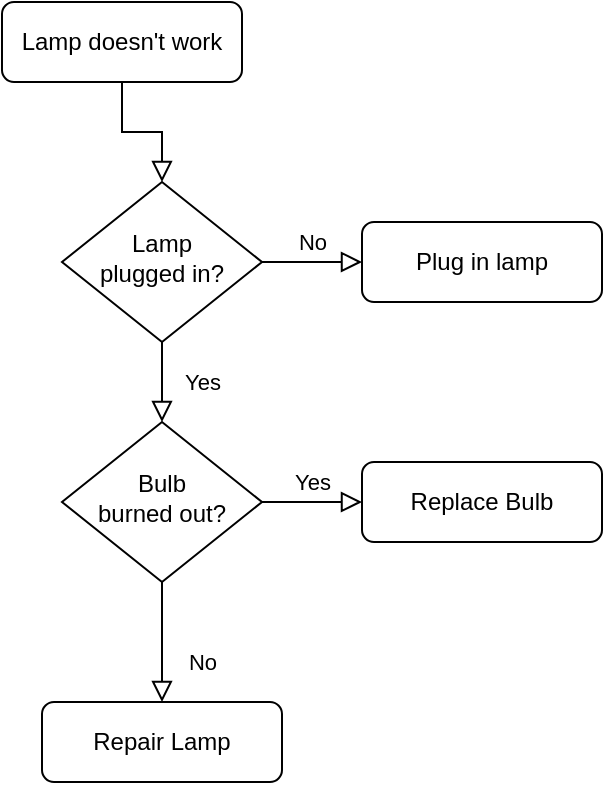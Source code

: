 <mxfile version="14.6.1" type="github" pages="2">
  <diagram id="C5RBs43oDa-KdzZeNtuy" name="Page-1">
    <mxGraphModel dx="1038" dy="548" grid="1" gridSize="10" guides="1" tooltips="1" connect="1" arrows="1" fold="1" page="1" pageScale="1" pageWidth="827" pageHeight="1169" math="0" shadow="0">
      <root>
        <mxCell id="WIyWlLk6GJQsqaUBKTNV-0" />
        <mxCell id="WIyWlLk6GJQsqaUBKTNV-1" parent="WIyWlLk6GJQsqaUBKTNV-0" />
        <mxCell id="WIyWlLk6GJQsqaUBKTNV-2" value="" style="rounded=0;html=1;jettySize=auto;orthogonalLoop=1;fontSize=11;endArrow=block;endFill=0;endSize=8;strokeWidth=1;shadow=0;labelBackgroundColor=none;edgeStyle=orthogonalEdgeStyle;" parent="WIyWlLk6GJQsqaUBKTNV-1" source="WIyWlLk6GJQsqaUBKTNV-3" target="WIyWlLk6GJQsqaUBKTNV-6" edge="1">
          <mxGeometry relative="1" as="geometry" />
        </mxCell>
        <mxCell id="WIyWlLk6GJQsqaUBKTNV-3" value="Lamp doesn&#39;t work" style="rounded=1;whiteSpace=wrap;html=1;fontSize=12;glass=0;strokeWidth=1;shadow=0;" parent="WIyWlLk6GJQsqaUBKTNV-1" vertex="1">
          <mxGeometry x="140" y="80" width="120" height="40" as="geometry" />
        </mxCell>
        <mxCell id="WIyWlLk6GJQsqaUBKTNV-4" value="Yes" style="rounded=0;html=1;jettySize=auto;orthogonalLoop=1;fontSize=11;endArrow=block;endFill=0;endSize=8;strokeWidth=1;shadow=0;labelBackgroundColor=none;edgeStyle=orthogonalEdgeStyle;" parent="WIyWlLk6GJQsqaUBKTNV-1" source="WIyWlLk6GJQsqaUBKTNV-6" target="WIyWlLk6GJQsqaUBKTNV-10" edge="1">
          <mxGeometry y="20" relative="1" as="geometry">
            <mxPoint as="offset" />
          </mxGeometry>
        </mxCell>
        <mxCell id="WIyWlLk6GJQsqaUBKTNV-5" value="No" style="edgeStyle=orthogonalEdgeStyle;rounded=0;html=1;jettySize=auto;orthogonalLoop=1;fontSize=11;endArrow=block;endFill=0;endSize=8;strokeWidth=1;shadow=0;labelBackgroundColor=none;" parent="WIyWlLk6GJQsqaUBKTNV-1" source="WIyWlLk6GJQsqaUBKTNV-6" target="WIyWlLk6GJQsqaUBKTNV-7" edge="1">
          <mxGeometry y="10" relative="1" as="geometry">
            <mxPoint as="offset" />
          </mxGeometry>
        </mxCell>
        <mxCell id="WIyWlLk6GJQsqaUBKTNV-6" value="Lamp&lt;br&gt;plugged in?" style="rhombus;whiteSpace=wrap;html=1;shadow=0;fontFamily=Helvetica;fontSize=12;align=center;strokeWidth=1;spacing=6;spacingTop=-4;" parent="WIyWlLk6GJQsqaUBKTNV-1" vertex="1">
          <mxGeometry x="170" y="170" width="100" height="80" as="geometry" />
        </mxCell>
        <mxCell id="WIyWlLk6GJQsqaUBKTNV-7" value="Plug in lamp" style="rounded=1;whiteSpace=wrap;html=1;fontSize=12;glass=0;strokeWidth=1;shadow=0;" parent="WIyWlLk6GJQsqaUBKTNV-1" vertex="1">
          <mxGeometry x="320" y="190" width="120" height="40" as="geometry" />
        </mxCell>
        <mxCell id="WIyWlLk6GJQsqaUBKTNV-8" value="No" style="rounded=0;html=1;jettySize=auto;orthogonalLoop=1;fontSize=11;endArrow=block;endFill=0;endSize=8;strokeWidth=1;shadow=0;labelBackgroundColor=none;edgeStyle=orthogonalEdgeStyle;" parent="WIyWlLk6GJQsqaUBKTNV-1" source="WIyWlLk6GJQsqaUBKTNV-10" target="WIyWlLk6GJQsqaUBKTNV-11" edge="1">
          <mxGeometry x="0.333" y="20" relative="1" as="geometry">
            <mxPoint as="offset" />
          </mxGeometry>
        </mxCell>
        <mxCell id="WIyWlLk6GJQsqaUBKTNV-9" value="Yes" style="edgeStyle=orthogonalEdgeStyle;rounded=0;html=1;jettySize=auto;orthogonalLoop=1;fontSize=11;endArrow=block;endFill=0;endSize=8;strokeWidth=1;shadow=0;labelBackgroundColor=none;" parent="WIyWlLk6GJQsqaUBKTNV-1" source="WIyWlLk6GJQsqaUBKTNV-10" target="WIyWlLk6GJQsqaUBKTNV-12" edge="1">
          <mxGeometry y="10" relative="1" as="geometry">
            <mxPoint as="offset" />
          </mxGeometry>
        </mxCell>
        <mxCell id="WIyWlLk6GJQsqaUBKTNV-10" value="Bulb&lt;br&gt;burned out?" style="rhombus;whiteSpace=wrap;html=1;shadow=0;fontFamily=Helvetica;fontSize=12;align=center;strokeWidth=1;spacing=6;spacingTop=-4;" parent="WIyWlLk6GJQsqaUBKTNV-1" vertex="1">
          <mxGeometry x="170" y="290" width="100" height="80" as="geometry" />
        </mxCell>
        <mxCell id="WIyWlLk6GJQsqaUBKTNV-11" value="Repair Lamp" style="rounded=1;whiteSpace=wrap;html=1;fontSize=12;glass=0;strokeWidth=1;shadow=0;" parent="WIyWlLk6GJQsqaUBKTNV-1" vertex="1">
          <mxGeometry x="160" y="430" width="120" height="40" as="geometry" />
        </mxCell>
        <mxCell id="WIyWlLk6GJQsqaUBKTNV-12" value="Replace Bulb" style="rounded=1;whiteSpace=wrap;html=1;fontSize=12;glass=0;strokeWidth=1;shadow=0;" parent="WIyWlLk6GJQsqaUBKTNV-1" vertex="1">
          <mxGeometry x="320" y="310" width="120" height="40" as="geometry" />
        </mxCell>
      </root>
    </mxGraphModel>
  </diagram>
  <diagram id="e84EkfOC3rel4TcEUdCD" name="Page-2">
    <mxGraphModel dx="1107" dy="548" grid="1" gridSize="10" guides="1" tooltips="1" connect="1" arrows="1" fold="1" page="1" pageScale="1" pageWidth="2339" pageHeight="3300" math="0" shadow="0">
      <root>
        <mxCell id="23UplW50tc-FAYj3UT-r-0" />
        <mxCell id="23UplW50tc-FAYj3UT-r-1" parent="23UplW50tc-FAYj3UT-r-0" />
        <mxCell id="23UplW50tc-FAYj3UT-r-23" style="edgeStyle=orthogonalEdgeStyle;rounded=0;orthogonalLoop=1;jettySize=auto;html=1;entryX=0;entryY=0.5;entryDx=0;entryDy=0;" edge="1" parent="23UplW50tc-FAYj3UT-r-1" source="23UplW50tc-FAYj3UT-r-16" target="23UplW50tc-FAYj3UT-r-20">
          <mxGeometry relative="1" as="geometry" />
        </mxCell>
        <mxCell id="23UplW50tc-FAYj3UT-r-2" value="&lt;font style=&quot;font-size: 17px&quot;&gt;Services cant invoke any kind of GUI&#39;s&lt;/font&gt;" style="rounded=1;whiteSpace=wrap;html=1;fillColor=#f8cecc;strokeColor=#b85450;" vertex="1" parent="23UplW50tc-FAYj3UT-r-1">
          <mxGeometry x="750" y="50" width="230" height="60" as="geometry" />
        </mxCell>
        <mxCell id="23UplW50tc-FAYj3UT-r-5" value="" style="edgeStyle=orthogonalEdgeStyle;rounded=0;orthogonalLoop=1;jettySize=auto;html=1;" edge="1" parent="23UplW50tc-FAYj3UT-r-1" source="23UplW50tc-FAYj3UT-r-4" target="23UplW50tc-FAYj3UT-r-2">
          <mxGeometry relative="1" as="geometry" />
        </mxCell>
        <mxCell id="23UplW50tc-FAYj3UT-r-4" value="&lt;font style=&quot;font-size: 15px&quot;&gt;Making the agent into a service running all the time&lt;/font&gt;" style="rounded=1;whiteSpace=wrap;html=1;" vertex="1" parent="23UplW50tc-FAYj3UT-r-1">
          <mxGeometry x="475" y="50" width="220" height="60" as="geometry" />
        </mxCell>
        <mxCell id="23UplW50tc-FAYj3UT-r-6" value="&lt;font style=&quot;font-size: 15px&quot;&gt;Usually apps which have a service and ui is designed into 2 parts and intergrated&lt;/font&gt;" style="ellipse;whiteSpace=wrap;html=1;" vertex="1" parent="23UplW50tc-FAYj3UT-r-1">
          <mxGeometry x="1070" y="40" width="330" height="80" as="geometry" />
        </mxCell>
        <mxCell id="23UplW50tc-FAYj3UT-r-7" value="&lt;span style=&quot;font-size: 14px&quot;&gt;Service app&lt;/span&gt;" style="rounded=1;whiteSpace=wrap;html=1;" vertex="1" parent="23UplW50tc-FAYj3UT-r-1">
          <mxGeometry x="500" y="255" width="200" height="60" as="geometry" />
        </mxCell>
        <mxCell id="23UplW50tc-FAYj3UT-r-9" value="" style="edgeStyle=orthogonalEdgeStyle;rounded=0;orthogonalLoop=1;jettySize=auto;html=1;" edge="1" parent="23UplW50tc-FAYj3UT-r-1" source="23UplW50tc-FAYj3UT-r-7" target="23UplW50tc-FAYj3UT-r-8">
          <mxGeometry relative="1" as="geometry" />
        </mxCell>
        <mxCell id="23UplW50tc-FAYj3UT-r-8" value="&lt;font style=&quot;font-size: 14px&quot;&gt;Functions of the service&amp;nbsp;&lt;br&gt;&lt;br&gt;1. Running all the time in background and user cant close it&lt;br&gt;&lt;br&gt;2. Service app silently handles all the API calls happening to the gallery portal and updates the scripts regularly&lt;br&gt;&lt;br&gt;3.&amp;nbsp;Service also has the functionality built to run scripts remotely without the agent UI actually running&amp;nbsp;&lt;br&gt;&lt;br&gt;4. Service app has a lightweight server locally running on the pc to interact with agent UI&lt;br&gt;&lt;/font&gt;" style="rounded=0;whiteSpace=wrap;html=1;" vertex="1" parent="23UplW50tc-FAYj3UT-r-1">
          <mxGeometry x="770" y="180" width="390" height="210" as="geometry" />
        </mxCell>
        <mxCell id="23UplW50tc-FAYj3UT-r-14" value="&lt;span style=&quot;font-size: 14px&quot;&gt;Agent UI&lt;/span&gt;" style="rounded=1;whiteSpace=wrap;html=1;" vertex="1" parent="23UplW50tc-FAYj3UT-r-1">
          <mxGeometry x="460" y="500" width="200" height="60" as="geometry" />
        </mxCell>
        <mxCell id="23UplW50tc-FAYj3UT-r-17" style="edgeStyle=orthogonalEdgeStyle;rounded=0;orthogonalLoop=1;jettySize=auto;html=1;entryX=0;entryY=0.5;entryDx=0;entryDy=0;" edge="1" parent="23UplW50tc-FAYj3UT-r-1" source="23UplW50tc-FAYj3UT-r-15" target="23UplW50tc-FAYj3UT-r-16">
          <mxGeometry relative="1" as="geometry" />
        </mxCell>
        <mxCell id="23UplW50tc-FAYj3UT-r-15" value="&lt;font style=&quot;font-size: 15px&quot;&gt;1. User clicks on install button for an app&lt;/font&gt;" style="rounded=0;whiteSpace=wrap;html=1;" vertex="1" parent="23UplW50tc-FAYj3UT-r-1">
          <mxGeometry x="430" y="580" width="290" height="50" as="geometry" />
        </mxCell>
        <mxCell id="23UplW50tc-FAYj3UT-r-16" value="&lt;span style=&quot;font-size: 14px&quot;&gt;Service app&lt;/span&gt;" style="rounded=1;whiteSpace=wrap;html=1;" vertex="1" parent="23UplW50tc-FAYj3UT-r-1">
          <mxGeometry x="930" y="575" width="200" height="60" as="geometry" />
        </mxCell>
        <mxCell id="23UplW50tc-FAYj3UT-r-18" value="&lt;font style=&quot;font-size: 15px&quot;&gt;Makes an internal&lt;br&gt;&amp;nbsp;API call to the service&lt;br&gt;&lt;br&gt;&lt;/font&gt;" style="text;html=1;align=center;verticalAlign=middle;resizable=0;points=[];autosize=1;strokeColor=none;" vertex="1" parent="23UplW50tc-FAYj3UT-r-1">
          <mxGeometry x="750" y="565" width="160" height="50" as="geometry" />
        </mxCell>
        <mxCell id="23UplW50tc-FAYj3UT-r-20" value="&lt;span style=&quot;font-size: 14px&quot;&gt;Scripts gallery portal&lt;/span&gt;" style="rounded=1;whiteSpace=wrap;html=1;" vertex="1" parent="23UplW50tc-FAYj3UT-r-1">
          <mxGeometry x="1270" y="575" width="200" height="60" as="geometry" />
        </mxCell>
        <mxCell id="23UplW50tc-FAYj3UT-r-24" style="edgeStyle=orthogonalEdgeStyle;rounded=0;orthogonalLoop=1;jettySize=auto;html=1;exitX=0;exitY=0.5;exitDx=0;exitDy=0;" edge="1" parent="23UplW50tc-FAYj3UT-r-1">
          <mxGeometry relative="1" as="geometry">
            <mxPoint x="1270" y="615" as="sourcePoint" />
            <mxPoint x="1130" y="615" as="targetPoint" />
          </mxGeometry>
        </mxCell>
        <mxCell id="23UplW50tc-FAYj3UT-r-25" value="&lt;font style=&quot;font-size: 15px&quot;&gt;Makes&amp;nbsp; API call&lt;br&gt;&lt;br&gt;&lt;/font&gt;" style="text;html=1;align=center;verticalAlign=middle;resizable=0;points=[];autosize=1;strokeColor=none;" vertex="1" parent="23UplW50tc-FAYj3UT-r-1">
          <mxGeometry x="1145" y="580" width="120" height="30" as="geometry" />
        </mxCell>
        <mxCell id="23UplW50tc-FAYj3UT-r-26" value="&lt;font style=&quot;font-size: 15px&quot;&gt;Downloads the exe&lt;br&gt;&lt;/font&gt;" style="text;html=1;align=center;verticalAlign=middle;resizable=0;points=[];autosize=1;strokeColor=none;" vertex="1" parent="23UplW50tc-FAYj3UT-r-1">
          <mxGeometry x="960" y="640" width="140" height="20" as="geometry" />
        </mxCell>
        <mxCell id="23UplW50tc-FAYj3UT-r-28" value="&lt;span style=&quot;font-size: 14px&quot;&gt;Azure dev Ops (Git)&lt;/span&gt;" style="rounded=1;whiteSpace=wrap;html=1;" vertex="1" parent="23UplW50tc-FAYj3UT-r-1">
          <mxGeometry x="1660" y="575" width="200" height="60" as="geometry" />
        </mxCell>
        <mxCell id="23UplW50tc-FAYj3UT-r-30" value="" style="endArrow=classic;startArrow=classic;html=1;exitX=1;exitY=0.5;exitDx=0;exitDy=0;entryX=0;entryY=0.5;entryDx=0;entryDy=0;" edge="1" parent="23UplW50tc-FAYj3UT-r-1" source="23UplW50tc-FAYj3UT-r-20" target="23UplW50tc-FAYj3UT-r-28">
          <mxGeometry width="50" height="50" relative="1" as="geometry">
            <mxPoint x="1560" y="730" as="sourcePoint" />
            <mxPoint x="1610" y="680" as="targetPoint" />
          </mxGeometry>
        </mxCell>
        <mxCell id="23UplW50tc-FAYj3UT-r-33" value="&lt;font style=&quot;font-size: 15px&quot;&gt;Gets the exe&lt;br&gt;&lt;/font&gt;" style="text;html=1;align=center;verticalAlign=middle;resizable=0;points=[];autosize=1;strokeColor=none;" vertex="1" parent="23UplW50tc-FAYj3UT-r-1">
          <mxGeometry x="1488" y="580" width="100" height="20" as="geometry" />
        </mxCell>
        <mxCell id="23UplW50tc-FAYj3UT-r-34" style="edgeStyle=orthogonalEdgeStyle;rounded=0;orthogonalLoop=1;jettySize=auto;html=1;entryX=0;entryY=0.5;entryDx=0;entryDy=0;" edge="1" parent="23UplW50tc-FAYj3UT-r-1" source="23UplW50tc-FAYj3UT-r-37" target="23UplW50tc-FAYj3UT-r-39">
          <mxGeometry relative="1" as="geometry" />
        </mxCell>
        <mxCell id="23UplW50tc-FAYj3UT-r-35" style="edgeStyle=orthogonalEdgeStyle;rounded=0;orthogonalLoop=1;jettySize=auto;html=1;entryX=0;entryY=0.5;entryDx=0;entryDy=0;" edge="1" parent="23UplW50tc-FAYj3UT-r-1" source="23UplW50tc-FAYj3UT-r-36" target="23UplW50tc-FAYj3UT-r-37">
          <mxGeometry relative="1" as="geometry" />
        </mxCell>
        <mxCell id="23UplW50tc-FAYj3UT-r-36" value="&lt;font style=&quot;font-size: 15px&quot;&gt;2. User clicks on sync button in agent&amp;nbsp;&lt;/font&gt;" style="rounded=0;whiteSpace=wrap;html=1;" vertex="1" parent="23UplW50tc-FAYj3UT-r-1">
          <mxGeometry x="430" y="725" width="290" height="50" as="geometry" />
        </mxCell>
        <mxCell id="23UplW50tc-FAYj3UT-r-37" value="&lt;span style=&quot;font-size: 14px&quot;&gt;Service app&lt;/span&gt;" style="rounded=1;whiteSpace=wrap;html=1;" vertex="1" parent="23UplW50tc-FAYj3UT-r-1">
          <mxGeometry x="930" y="720" width="200" height="60" as="geometry" />
        </mxCell>
        <mxCell id="23UplW50tc-FAYj3UT-r-38" value="&lt;font style=&quot;font-size: 15px&quot;&gt;Makes an internal&lt;br&gt;&amp;nbsp;API call to the service&lt;br&gt;&lt;br&gt;&lt;/font&gt;" style="text;html=1;align=center;verticalAlign=middle;resizable=0;points=[];autosize=1;strokeColor=none;" vertex="1" parent="23UplW50tc-FAYj3UT-r-1">
          <mxGeometry x="750" y="710" width="160" height="50" as="geometry" />
        </mxCell>
        <mxCell id="23UplW50tc-FAYj3UT-r-39" value="&lt;span style=&quot;font-size: 14px&quot;&gt;Scripts gallery portal&lt;/span&gt;" style="rounded=1;whiteSpace=wrap;html=1;" vertex="1" parent="23UplW50tc-FAYj3UT-r-1">
          <mxGeometry x="1270" y="720" width="200" height="60" as="geometry" />
        </mxCell>
        <mxCell id="23UplW50tc-FAYj3UT-r-40" style="edgeStyle=orthogonalEdgeStyle;rounded=0;orthogonalLoop=1;jettySize=auto;html=1;exitX=0;exitY=0.5;exitDx=0;exitDy=0;" edge="1" parent="23UplW50tc-FAYj3UT-r-1">
          <mxGeometry relative="1" as="geometry">
            <mxPoint x="1270" y="760" as="sourcePoint" />
            <mxPoint x="1130" y="760" as="targetPoint" />
          </mxGeometry>
        </mxCell>
        <mxCell id="23UplW50tc-FAYj3UT-r-41" value="&lt;font style=&quot;font-size: 15px&quot;&gt;Makes&amp;nbsp; API call&lt;br&gt;&lt;br&gt;&lt;/font&gt;" style="text;html=1;align=center;verticalAlign=middle;resizable=0;points=[];autosize=1;strokeColor=none;" vertex="1" parent="23UplW50tc-FAYj3UT-r-1">
          <mxGeometry x="1145" y="725" width="120" height="30" as="geometry" />
        </mxCell>
        <mxCell id="23UplW50tc-FAYj3UT-r-42" value="&lt;font style=&quot;font-size: 15px&quot;&gt;Refreshes the local scripts&lt;br&gt;&lt;/font&gt;" style="text;html=1;align=center;verticalAlign=middle;resizable=0;points=[];autosize=1;strokeColor=none;" vertex="1" parent="23UplW50tc-FAYj3UT-r-1">
          <mxGeometry x="935" y="785" width="190" height="20" as="geometry" />
        </mxCell>
        <mxCell id="23UplW50tc-FAYj3UT-r-43" value="&lt;span style=&quot;font-size: 14px&quot;&gt;Azure dev Ops (Git)&lt;/span&gt;" style="rounded=1;whiteSpace=wrap;html=1;" vertex="1" parent="23UplW50tc-FAYj3UT-r-1">
          <mxGeometry x="1650" y="720" width="200" height="60" as="geometry" />
        </mxCell>
        <mxCell id="23UplW50tc-FAYj3UT-r-44" value="" style="endArrow=classic;startArrow=classic;html=1;exitX=1;exitY=0.5;exitDx=0;exitDy=0;entryX=0;entryY=0.5;entryDx=0;entryDy=0;" edge="1" parent="23UplW50tc-FAYj3UT-r-1" source="23UplW50tc-FAYj3UT-r-39" target="23UplW50tc-FAYj3UT-r-43">
          <mxGeometry width="50" height="50" relative="1" as="geometry">
            <mxPoint x="1560" y="875" as="sourcePoint" />
            <mxPoint x="1610" y="825" as="targetPoint" />
          </mxGeometry>
        </mxCell>
        <mxCell id="23UplW50tc-FAYj3UT-r-45" value="&lt;font style=&quot;font-size: 15px&quot;&gt;Gets all the scripts&lt;br&gt;&lt;/font&gt;" style="text;html=1;align=center;verticalAlign=middle;resizable=0;points=[];autosize=1;strokeColor=none;" vertex="1" parent="23UplW50tc-FAYj3UT-r-1">
          <mxGeometry x="1483" y="725" width="140" height="20" as="geometry" />
        </mxCell>
        <mxCell id="23UplW50tc-FAYj3UT-r-46" value="&lt;font style=&quot;font-size: 13px&quot;&gt;This is a forced refresh but the service automatically refreshes it once a day&lt;/font&gt;" style="ellipse;whiteSpace=wrap;html=1;" vertex="1" parent="23UplW50tc-FAYj3UT-r-1">
          <mxGeometry x="430" y="785" width="290" height="80" as="geometry" />
        </mxCell>
        <mxCell id="23UplW50tc-FAYj3UT-r-47" value="&lt;font style=&quot;font-size: 24px&quot;&gt;&lt;b&gt;Agent and Service interaction examples&lt;/b&gt;&lt;/font&gt;" style="text;html=1;align=center;verticalAlign=middle;resizable=0;points=[];autosize=1;strokeColor=none;" vertex="1" parent="23UplW50tc-FAYj3UT-r-1">
          <mxGeometry x="720" y="450" width="470" height="20" as="geometry" />
        </mxCell>
        <mxCell id="23UplW50tc-FAYj3UT-r-48" value="&lt;font size=&quot;1&quot;&gt;&lt;b style=&quot;font-size: 21px&quot;&gt;Changes made after looking at CPU load and RAM ussage&lt;/b&gt;&lt;/font&gt;" style="text;html=1;strokeColor=none;fillColor=none;align=center;verticalAlign=middle;whiteSpace=wrap;rounded=0;" vertex="1" parent="23UplW50tc-FAYj3UT-r-1">
          <mxGeometry x="530" y="940" width="590" height="20" as="geometry" />
        </mxCell>
        <mxCell id="23UplW50tc-FAYj3UT-r-50" value="&lt;font style=&quot;font-size: 15px&quot;&gt;Separate service app without gui&amp;nbsp;&lt;/font&gt;" style="text;html=1;align=center;verticalAlign=middle;resizable=0;points=[];autosize=1;strokeColor=none;" vertex="1" parent="23UplW50tc-FAYj3UT-r-1">
          <mxGeometry x="465" y="220" width="240" height="20" as="geometry" />
        </mxCell>
        <mxCell id="23UplW50tc-FAYj3UT-r-55" value="" style="edgeStyle=orthogonalEdgeStyle;rounded=0;orthogonalLoop=1;jettySize=auto;html=1;" edge="1" parent="23UplW50tc-FAYj3UT-r-1" source="23UplW50tc-FAYj3UT-r-51" target="23UplW50tc-FAYj3UT-r-53">
          <mxGeometry relative="1" as="geometry" />
        </mxCell>
        <mxCell id="23UplW50tc-FAYj3UT-r-51" value="&lt;font style=&quot;font-size: 15px&quot;&gt;GUI app&amp;nbsp;&lt;/font&gt;" style="rounded=1;whiteSpace=wrap;html=1;" vertex="1" parent="23UplW50tc-FAYj3UT-r-1">
          <mxGeometry x="947.5" y="1020" width="120" height="60" as="geometry" />
        </mxCell>
        <mxCell id="23UplW50tc-FAYj3UT-r-56" value="" style="edgeStyle=orthogonalEdgeStyle;rounded=0;orthogonalLoop=1;jettySize=auto;html=1;" edge="1" parent="23UplW50tc-FAYj3UT-r-1" source="23UplW50tc-FAYj3UT-r-52" target="23UplW50tc-FAYj3UT-r-54">
          <mxGeometry relative="1" as="geometry" />
        </mxCell>
        <mxCell id="23UplW50tc-FAYj3UT-r-52" value="&lt;font style=&quot;font-size: 15px&quot;&gt;Service app&lt;/font&gt;" style="rounded=1;whiteSpace=wrap;html=1;" vertex="1" parent="23UplW50tc-FAYj3UT-r-1">
          <mxGeometry x="635" y="1020" width="125" height="60" as="geometry" />
        </mxCell>
        <mxCell id="23UplW50tc-FAYj3UT-r-61" value="" style="edgeStyle=orthogonalEdgeStyle;rounded=0;orthogonalLoop=1;jettySize=auto;html=1;" edge="1" parent="23UplW50tc-FAYj3UT-r-1" source="23UplW50tc-FAYj3UT-r-53" target="23UplW50tc-FAYj3UT-r-58">
          <mxGeometry relative="1" as="geometry" />
        </mxCell>
        <mxCell id="23UplW50tc-FAYj3UT-r-53" value="&lt;font style=&quot;font-size: 15px&quot;&gt;Initially it was over &lt;br&gt;200mb in ram&lt;/font&gt;" style="rounded=1;whiteSpace=wrap;html=1;" vertex="1" parent="23UplW50tc-FAYj3UT-r-1">
          <mxGeometry x="907.5" y="1120" width="200" height="60" as="geometry" />
        </mxCell>
        <mxCell id="23UplW50tc-FAYj3UT-r-60" value="" style="edgeStyle=orthogonalEdgeStyle;rounded=0;orthogonalLoop=1;jettySize=auto;html=1;" edge="1" parent="23UplW50tc-FAYj3UT-r-1" source="23UplW50tc-FAYj3UT-r-54" target="23UplW50tc-FAYj3UT-r-59">
          <mxGeometry relative="1" as="geometry" />
        </mxCell>
        <mxCell id="23UplW50tc-FAYj3UT-r-54" value="&lt;font style=&quot;font-size: 14px&quot;&gt;Initially it was over 150mb in ram&lt;/font&gt;" style="rounded=1;whiteSpace=wrap;html=1;" vertex="1" parent="23UplW50tc-FAYj3UT-r-1">
          <mxGeometry x="587" y="1110" width="220.5" height="60" as="geometry" />
        </mxCell>
        <mxCell id="23UplW50tc-FAYj3UT-r-71" value="" style="edgeStyle=orthogonalEdgeStyle;rounded=0;orthogonalLoop=1;jettySize=auto;html=1;" edge="1" parent="23UplW50tc-FAYj3UT-r-1" source="23UplW50tc-FAYj3UT-r-58" target="23UplW50tc-FAYj3UT-r-70">
          <mxGeometry relative="1" as="geometry" />
        </mxCell>
        <mxCell id="23UplW50tc-FAYj3UT-r-58" value="&lt;font style=&quot;font-size: 15px&quot;&gt;After tweaks and modifications&amp;nbsp;&lt;br&gt;it is around 120mb&lt;/font&gt;" style="rounded=1;whiteSpace=wrap;html=1;" vertex="1" parent="23UplW50tc-FAYj3UT-r-1">
          <mxGeometry x="917.5" y="1220" width="180" height="60" as="geometry" />
        </mxCell>
        <mxCell id="23UplW50tc-FAYj3UT-r-64" value="" style="edgeStyle=orthogonalEdgeStyle;rounded=0;orthogonalLoop=1;jettySize=auto;html=1;" edge="1" parent="23UplW50tc-FAYj3UT-r-1" source="23UplW50tc-FAYj3UT-r-59" target="23UplW50tc-FAYj3UT-r-63">
          <mxGeometry relative="1" as="geometry" />
        </mxCell>
        <mxCell id="23UplW50tc-FAYj3UT-r-59" value="&lt;font style=&quot;font-size: 15px&quot;&gt;After tweaking it was around 80mb&lt;/font&gt;" style="rounded=1;whiteSpace=wrap;html=1;" vertex="1" parent="23UplW50tc-FAYj3UT-r-1">
          <mxGeometry x="607.5" y="1200" width="180" height="60" as="geometry" />
        </mxCell>
        <mxCell id="23UplW50tc-FAYj3UT-r-66" value="" style="edgeStyle=orthogonalEdgeStyle;rounded=0;orthogonalLoop=1;jettySize=auto;html=1;" edge="1" parent="23UplW50tc-FAYj3UT-r-1" source="23UplW50tc-FAYj3UT-r-63" target="23UplW50tc-FAYj3UT-r-65">
          <mxGeometry relative="1" as="geometry" />
        </mxCell>
        <mxCell id="23UplW50tc-FAYj3UT-r-63" value="&lt;font style=&quot;font-size: 15px&quot;&gt;Entirely migrated the service to GO lang&lt;/font&gt;" style="rounded=1;whiteSpace=wrap;html=1;" vertex="1" parent="23UplW50tc-FAYj3UT-r-1">
          <mxGeometry x="621.75" y="1298" width="152.5" height="60" as="geometry" />
        </mxCell>
        <mxCell id="23UplW50tc-FAYj3UT-r-65" value="&lt;font style=&quot;font-size: 15px&quot;&gt;Currently the service is less than 5 mb&amp;nbsp;&lt;/font&gt;" style="rounded=1;whiteSpace=wrap;html=1;" vertex="1" parent="23UplW50tc-FAYj3UT-r-1">
          <mxGeometry x="617" y="1390" width="162" height="40" as="geometry" />
        </mxCell>
        <mxCell id="23UplW50tc-FAYj3UT-r-68" value="&lt;span style=&quot;font-size: 13px&quot;&gt;&amp;nbsp;service is going to be running all the time&amp;nbsp;&lt;br&gt;&lt;/span&gt;&lt;span style=&quot;font-size: 13px&quot;&gt;less ram usage would benefit the user&lt;/span&gt;" style="shape=step;perimeter=stepPerimeter;whiteSpace=wrap;html=1;fixedSize=1;spacingLeft=15;spacingRight=11;size=20;" vertex="1" parent="23UplW50tc-FAYj3UT-r-1">
          <mxGeometry x="310" y="1240" width="277" height="80" as="geometry" />
        </mxCell>
        <mxCell id="23UplW50tc-FAYj3UT-r-74" value="" style="edgeStyle=orthogonalEdgeStyle;rounded=0;orthogonalLoop=1;jettySize=auto;html=1;" edge="1" parent="23UplW50tc-FAYj3UT-r-1" source="23UplW50tc-FAYj3UT-r-70" target="23UplW50tc-FAYj3UT-r-72">
          <mxGeometry relative="1" as="geometry" />
        </mxCell>
        <mxCell id="23UplW50tc-FAYj3UT-r-70" value="&lt;font style=&quot;font-size: 15px&quot;&gt;&lt;span&gt;When agent closes and minimizes&amp;nbsp;&lt;/span&gt;&lt;span&gt;to system tray it still takes up&amp;nbsp;&lt;/span&gt;&lt;span&gt;about 120mb memory&lt;/span&gt;&lt;/font&gt;" style="rounded=1;whiteSpace=wrap;html=1;" vertex="1" parent="23UplW50tc-FAYj3UT-r-1">
          <mxGeometry x="893.14" y="1298" width="228.75" height="80" as="geometry" />
        </mxCell>
        <mxCell id="23UplW50tc-FAYj3UT-r-79" style="edgeStyle=orthogonalEdgeStyle;rounded=0;orthogonalLoop=1;jettySize=auto;html=1;entryX=0;entryY=0.5;entryDx=0;entryDy=0;" edge="1" parent="23UplW50tc-FAYj3UT-r-1" source="23UplW50tc-FAYj3UT-r-72" target="23UplW50tc-FAYj3UT-r-77">
          <mxGeometry relative="1" as="geometry" />
        </mxCell>
        <mxCell id="23UplW50tc-FAYj3UT-r-72" value="&lt;font style=&quot;font-size: 15px&quot;&gt;To solve this there&#39;s a separate system tray exe which can open the agent&lt;/font&gt;" style="rounded=1;whiteSpace=wrap;html=1;" vertex="1" parent="23UplW50tc-FAYj3UT-r-1">
          <mxGeometry x="902.51" y="1410" width="210" height="90" as="geometry" />
        </mxCell>
        <mxCell id="23UplW50tc-FAYj3UT-r-83" value="" style="edgeStyle=orthogonalEdgeStyle;rounded=0;orthogonalLoop=1;jettySize=auto;html=1;" edge="1" parent="23UplW50tc-FAYj3UT-r-1" source="23UplW50tc-FAYj3UT-r-77" target="23UplW50tc-FAYj3UT-r-82">
          <mxGeometry relative="1" as="geometry" />
        </mxCell>
        <mxCell id="23UplW50tc-FAYj3UT-r-86" value="" style="edgeStyle=orthogonalEdgeStyle;rounded=0;orthogonalLoop=1;jettySize=auto;html=1;" edge="1" parent="23UplW50tc-FAYj3UT-r-1" source="23UplW50tc-FAYj3UT-r-77" target="23UplW50tc-FAYj3UT-r-85">
          <mxGeometry relative="1" as="geometry" />
        </mxCell>
        <mxCell id="23UplW50tc-FAYj3UT-r-77" value="&lt;font style=&quot;font-size: 15px&quot;&gt;System tray app&lt;/font&gt;" style="rounded=1;whiteSpace=wrap;html=1;" vertex="1" parent="23UplW50tc-FAYj3UT-r-1">
          <mxGeometry x="1220" y="1020" width="170" height="60" as="geometry" />
        </mxCell>
        <mxCell id="23UplW50tc-FAYj3UT-r-84" value="" style="edgeStyle=orthogonalEdgeStyle;rounded=0;orthogonalLoop=1;jettySize=auto;html=1;" edge="1" parent="23UplW50tc-FAYj3UT-r-1" source="23UplW50tc-FAYj3UT-r-82">
          <mxGeometry relative="1" as="geometry">
            <mxPoint x="1450" y="1440" as="targetPoint" />
          </mxGeometry>
        </mxCell>
        <mxCell id="23UplW50tc-FAYj3UT-r-82" value="&lt;span style=&quot;font-size: 15px&quot;&gt;1.Agent system tray app will be launched during startup and it will be running in system tray&amp;nbsp;&lt;/span&gt;&lt;br style=&quot;font-size: 15px&quot;&gt;&lt;br style=&quot;font-size: 15px&quot;&gt;&lt;span style=&quot;font-size: 15px&quot;&gt;2. In this method the agent will fully close and ram will be freed&lt;br&gt;&lt;br&gt;3. We dont need the agent running at all times because&amp;nbsp;the remote script executions are taken care of by the service which cant be closed by user and when the user wants to use the self-help he can use the systray app to open the agent&lt;/span&gt;" style="rounded=1;whiteSpace=wrap;html=1;" vertex="1" parent="23UplW50tc-FAYj3UT-r-1">
          <mxGeometry x="1210" y="1200" width="432.5" height="260" as="geometry" />
        </mxCell>
        <mxCell id="23UplW50tc-FAYj3UT-r-85" value="&lt;font style=&quot;font-size: 15px&quot;&gt;Initially made a light weight python app which was using about 14 mb&amp;nbsp;&lt;br&gt;&lt;br&gt;But later migrated to GO and it only takes up about 5mb of ram&lt;/font&gt;" style="rounded=1;whiteSpace=wrap;html=1;spacingLeft=4;spacing=4;" vertex="1" parent="23UplW50tc-FAYj3UT-r-1">
          <mxGeometry x="1440" y="990" width="260" height="120" as="geometry" />
        </mxCell>
      </root>
    </mxGraphModel>
  </diagram>
</mxfile>
